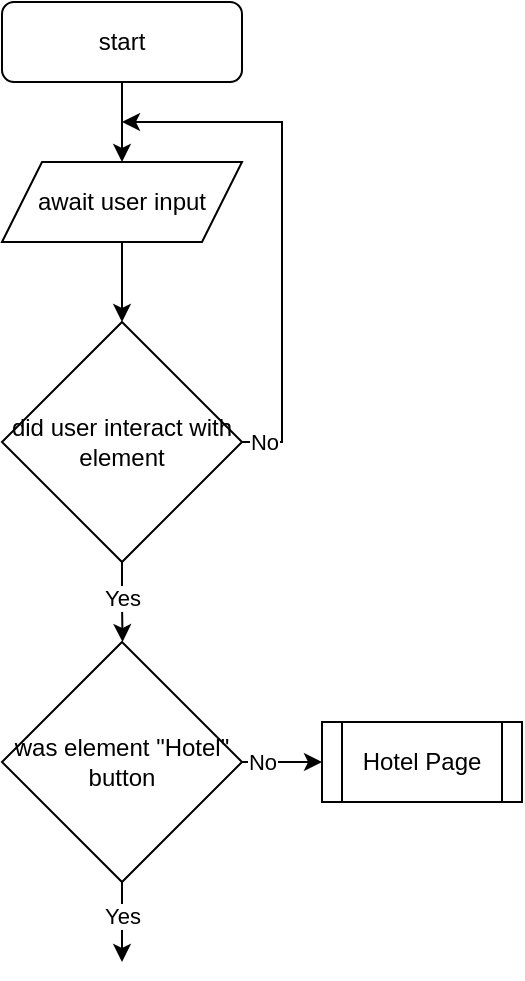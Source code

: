 <mxfile version="24.0.7" type="github">
  <diagram name="Page-1" id="Xtmn6NuxkOcDQGFowQ2h">
    <mxGraphModel dx="1688" dy="654" grid="1" gridSize="10" guides="1" tooltips="1" connect="1" arrows="1" fold="1" page="1" pageScale="1" pageWidth="827" pageHeight="1169" math="0" shadow="0">
      <root>
        <mxCell id="0" />
        <mxCell id="1" parent="0" />
        <mxCell id="WczFpYkSfaAEdAV59eQe-5" style="edgeStyle=orthogonalEdgeStyle;rounded=0;orthogonalLoop=1;jettySize=auto;html=1;exitX=0.5;exitY=1;exitDx=0;exitDy=0;entryX=0.5;entryY=0;entryDx=0;entryDy=0;" edge="1" parent="1" source="WczFpYkSfaAEdAV59eQe-1" target="WczFpYkSfaAEdAV59eQe-3">
          <mxGeometry relative="1" as="geometry" />
        </mxCell>
        <mxCell id="WczFpYkSfaAEdAV59eQe-1" value="start" style="rounded=1;whiteSpace=wrap;html=1;" vertex="1" parent="1">
          <mxGeometry x="80" width="120" height="40" as="geometry" />
        </mxCell>
        <mxCell id="WczFpYkSfaAEdAV59eQe-6" style="edgeStyle=orthogonalEdgeStyle;rounded=0;orthogonalLoop=1;jettySize=auto;html=1;exitX=0.5;exitY=1;exitDx=0;exitDy=0;entryX=0.5;entryY=0;entryDx=0;entryDy=0;" edge="1" parent="1" source="WczFpYkSfaAEdAV59eQe-3" target="WczFpYkSfaAEdAV59eQe-4">
          <mxGeometry relative="1" as="geometry" />
        </mxCell>
        <mxCell id="WczFpYkSfaAEdAV59eQe-3" value="await user input" style="shape=parallelogram;perimeter=parallelogramPerimeter;whiteSpace=wrap;html=1;fixedSize=1;" vertex="1" parent="1">
          <mxGeometry x="80" y="80" width="120" height="40" as="geometry" />
        </mxCell>
        <mxCell id="WczFpYkSfaAEdAV59eQe-7" style="edgeStyle=orthogonalEdgeStyle;rounded=0;orthogonalLoop=1;jettySize=auto;html=1;exitX=1;exitY=0.5;exitDx=0;exitDy=0;" edge="1" parent="1" source="WczFpYkSfaAEdAV59eQe-4">
          <mxGeometry relative="1" as="geometry">
            <mxPoint x="140" y="60" as="targetPoint" />
            <Array as="points">
              <mxPoint x="220" y="220" />
              <mxPoint x="220" y="60" />
            </Array>
          </mxGeometry>
        </mxCell>
        <mxCell id="WczFpYkSfaAEdAV59eQe-8" value="No" style="edgeLabel;html=1;align=center;verticalAlign=middle;resizable=0;points=[];" vertex="1" connectable="0" parent="WczFpYkSfaAEdAV59eQe-7">
          <mxGeometry x="-0.914" relative="1" as="geometry">
            <mxPoint as="offset" />
          </mxGeometry>
        </mxCell>
        <mxCell id="WczFpYkSfaAEdAV59eQe-9" style="edgeStyle=orthogonalEdgeStyle;rounded=0;orthogonalLoop=1;jettySize=auto;html=1;exitX=0.5;exitY=1;exitDx=0;exitDy=0;" edge="1" parent="1" source="WczFpYkSfaAEdAV59eQe-4">
          <mxGeometry relative="1" as="geometry">
            <mxPoint x="140.286" y="320" as="targetPoint" />
          </mxGeometry>
        </mxCell>
        <mxCell id="WczFpYkSfaAEdAV59eQe-10" value="Yes" style="edgeLabel;html=1;align=center;verticalAlign=middle;resizable=0;points=[];" vertex="1" connectable="0" parent="WczFpYkSfaAEdAV59eQe-9">
          <mxGeometry x="-0.153" relative="1" as="geometry">
            <mxPoint as="offset" />
          </mxGeometry>
        </mxCell>
        <mxCell id="WczFpYkSfaAEdAV59eQe-4" value="did user interact with element" style="rhombus;whiteSpace=wrap;html=1;" vertex="1" parent="1">
          <mxGeometry x="80" y="160" width="120" height="120" as="geometry" />
        </mxCell>
        <mxCell id="WczFpYkSfaAEdAV59eQe-11" value="was element &quot;Hotel&quot;&lt;div&gt;button&lt;/div&gt;" style="rhombus;whiteSpace=wrap;html=1;" vertex="1" parent="1">
          <mxGeometry x="80" y="320" width="120" height="120" as="geometry" />
        </mxCell>
        <mxCell id="WczFpYkSfaAEdAV59eQe-12" style="edgeStyle=orthogonalEdgeStyle;rounded=0;orthogonalLoop=1;jettySize=auto;html=1;exitX=0.5;exitY=1;exitDx=0;exitDy=0;" edge="1" parent="1" source="WczFpYkSfaAEdAV59eQe-11">
          <mxGeometry relative="1" as="geometry">
            <mxPoint x="140" y="480" as="targetPoint" />
            <mxPoint x="150" y="290" as="sourcePoint" />
          </mxGeometry>
        </mxCell>
        <mxCell id="WczFpYkSfaAEdAV59eQe-13" value="Yes" style="edgeLabel;html=1;align=center;verticalAlign=middle;resizable=0;points=[];" vertex="1" connectable="0" parent="WczFpYkSfaAEdAV59eQe-12">
          <mxGeometry x="-0.153" relative="1" as="geometry">
            <mxPoint as="offset" />
          </mxGeometry>
        </mxCell>
        <mxCell id="WczFpYkSfaAEdAV59eQe-14" style="edgeStyle=orthogonalEdgeStyle;rounded=0;orthogonalLoop=1;jettySize=auto;html=1;exitX=1;exitY=0.5;exitDx=0;exitDy=0;" edge="1" parent="1">
          <mxGeometry relative="1" as="geometry">
            <mxPoint x="240" y="380" as="targetPoint" />
            <mxPoint x="200" y="380" as="sourcePoint" />
            <Array as="points">
              <mxPoint x="240" y="380" />
              <mxPoint x="240" y="380" />
            </Array>
          </mxGeometry>
        </mxCell>
        <mxCell id="WczFpYkSfaAEdAV59eQe-15" value="No" style="edgeLabel;html=1;align=center;verticalAlign=middle;resizable=0;points=[];" vertex="1" connectable="0" parent="WczFpYkSfaAEdAV59eQe-14">
          <mxGeometry x="-0.914" relative="1" as="geometry">
            <mxPoint x="8" as="offset" />
          </mxGeometry>
        </mxCell>
        <mxCell id="WczFpYkSfaAEdAV59eQe-16" value="Hotel Page" style="shape=process;whiteSpace=wrap;html=1;backgroundOutline=1;" vertex="1" parent="1">
          <mxGeometry x="240" y="360" width="100" height="40" as="geometry" />
        </mxCell>
      </root>
    </mxGraphModel>
  </diagram>
</mxfile>
